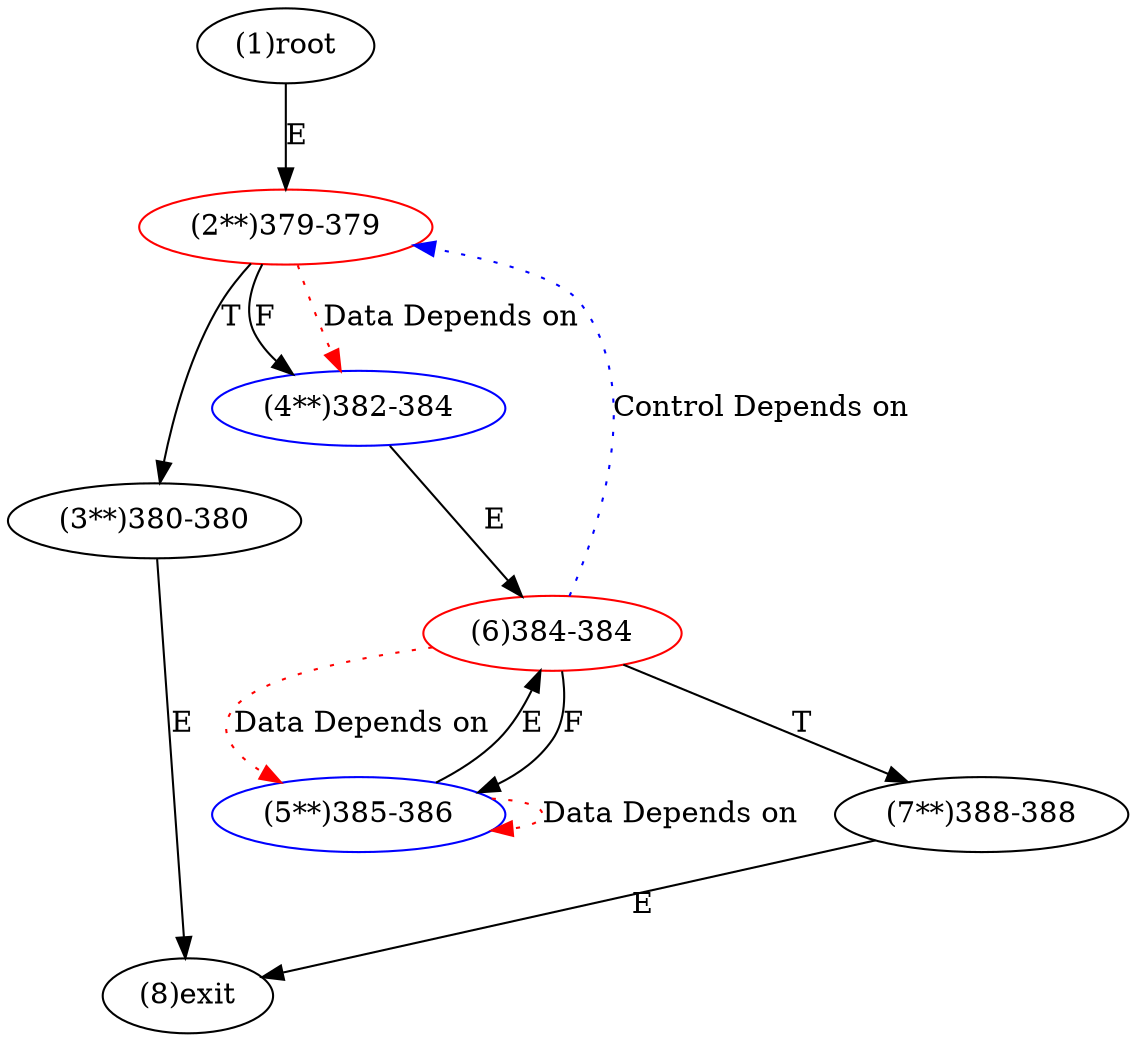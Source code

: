 digraph "" { 
1[ label="(1)root"];
2[ label="(2**)379-379",color=red];
3[ label="(3**)380-380"];
4[ label="(4**)382-384",color=blue];
5[ label="(5**)385-386",color=blue];
6[ label="(6)384-384",color=red];
7[ label="(7**)388-388"];
8[ label="(8)exit"];
1->2[ label="E"];
2->4[ label="F"];
2->3[ label="T"];
3->8[ label="E"];
4->6[ label="E"];
5->6[ label="E"];
6->5[ label="F"];
6->7[ label="T"];
7->8[ label="E"];
2->4[ color="red" label="Data Depends on" style = dotted ];
5->5[ color="red" label="Data Depends on" style = dotted ];
6->5[ color="red" label="Data Depends on" style = dotted ];
6->2[ color="blue" label="Control Depends on" style = dotted ];
}